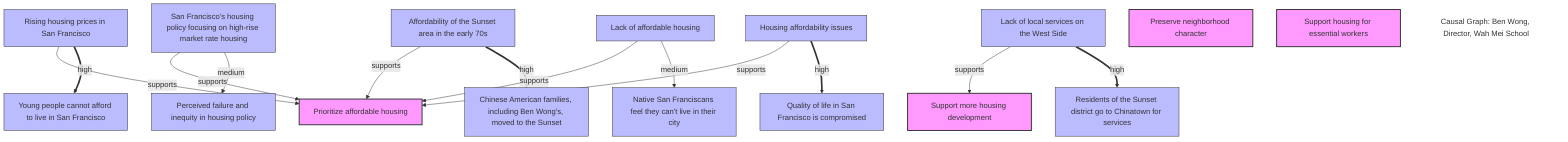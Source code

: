 graph TD;
    n0["Affordability of the Sunset area in the early 70s"]:::factorNode;
    n1["Chinese American families, including Ben Wong's, moved to the Sunset"]:::factorNode;
    n2["San Francisco's housing policy focusing on high-rise market rate housing"]:::factorNode;
    n3["Perceived failure and inequity in housing policy"]:::factorNode;
    n4["Lack of local services on the West Side"]:::factorNode;
    n5["Residents of the Sunset district go to Chinatown for services"]:::factorNode;
    n6["Rising housing prices in San Francisco"]:::factorNode;
    n7["Young people cannot afford to live in San Francisco"]:::factorNode;
    n8["Lack of affordable housing"]:::factorNode;
    n9["Native San Franciscans feel they can't live in their city"]:::factorNode;
    n10["Housing affordability issues"]:::factorNode;
    n11["Quality of life in San Francisco is compromised"]:::factorNode;
    n12["Support more housing development"]:::stanceNode;
    n13["Preserve neighborhood character"]:::stanceNode;
    n14["Prioritize affordable housing"]:::stanceNode;
    n15["Support housing for essential workers"]:::stanceNode;
    n0 ==>|high| n1;
    n0 -->|supports| n14;
    n2 -->|medium| n3;
    n2 -->|supports| n14;
    n4 ==>|high| n5;
    n4 -->|supports| n12;
    n6 ==>|high| n7;
    n6 -->|supports| n14;
    n8 -->|medium| n9;
    n8 -->|supports| n14;
    n10 ==>|high| n11;
    n10 -->|supports| n14;
    classDef stanceNode fill:#f9f,stroke:#333,stroke-width:2px;
    classDef factorNode fill:#bbf,stroke:#333,stroke-width:1px;
    title["Causal Graph: Ben Wong, Director, Wah Mei School"]:::title;
    classDef title fill:none,stroke:none;
